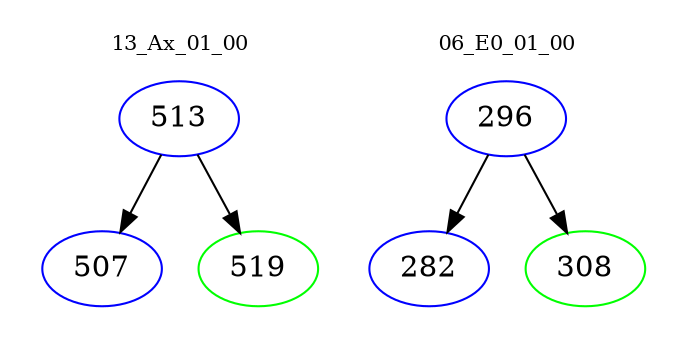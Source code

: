 digraph{
subgraph cluster_0 {
color = white
label = "13_Ax_01_00";
fontsize=10;
T0_513 [label="513", color="blue"]
T0_513 -> T0_507 [color="black"]
T0_507 [label="507", color="blue"]
T0_513 -> T0_519 [color="black"]
T0_519 [label="519", color="green"]
}
subgraph cluster_1 {
color = white
label = "06_E0_01_00";
fontsize=10;
T1_296 [label="296", color="blue"]
T1_296 -> T1_282 [color="black"]
T1_282 [label="282", color="blue"]
T1_296 -> T1_308 [color="black"]
T1_308 [label="308", color="green"]
}
}
